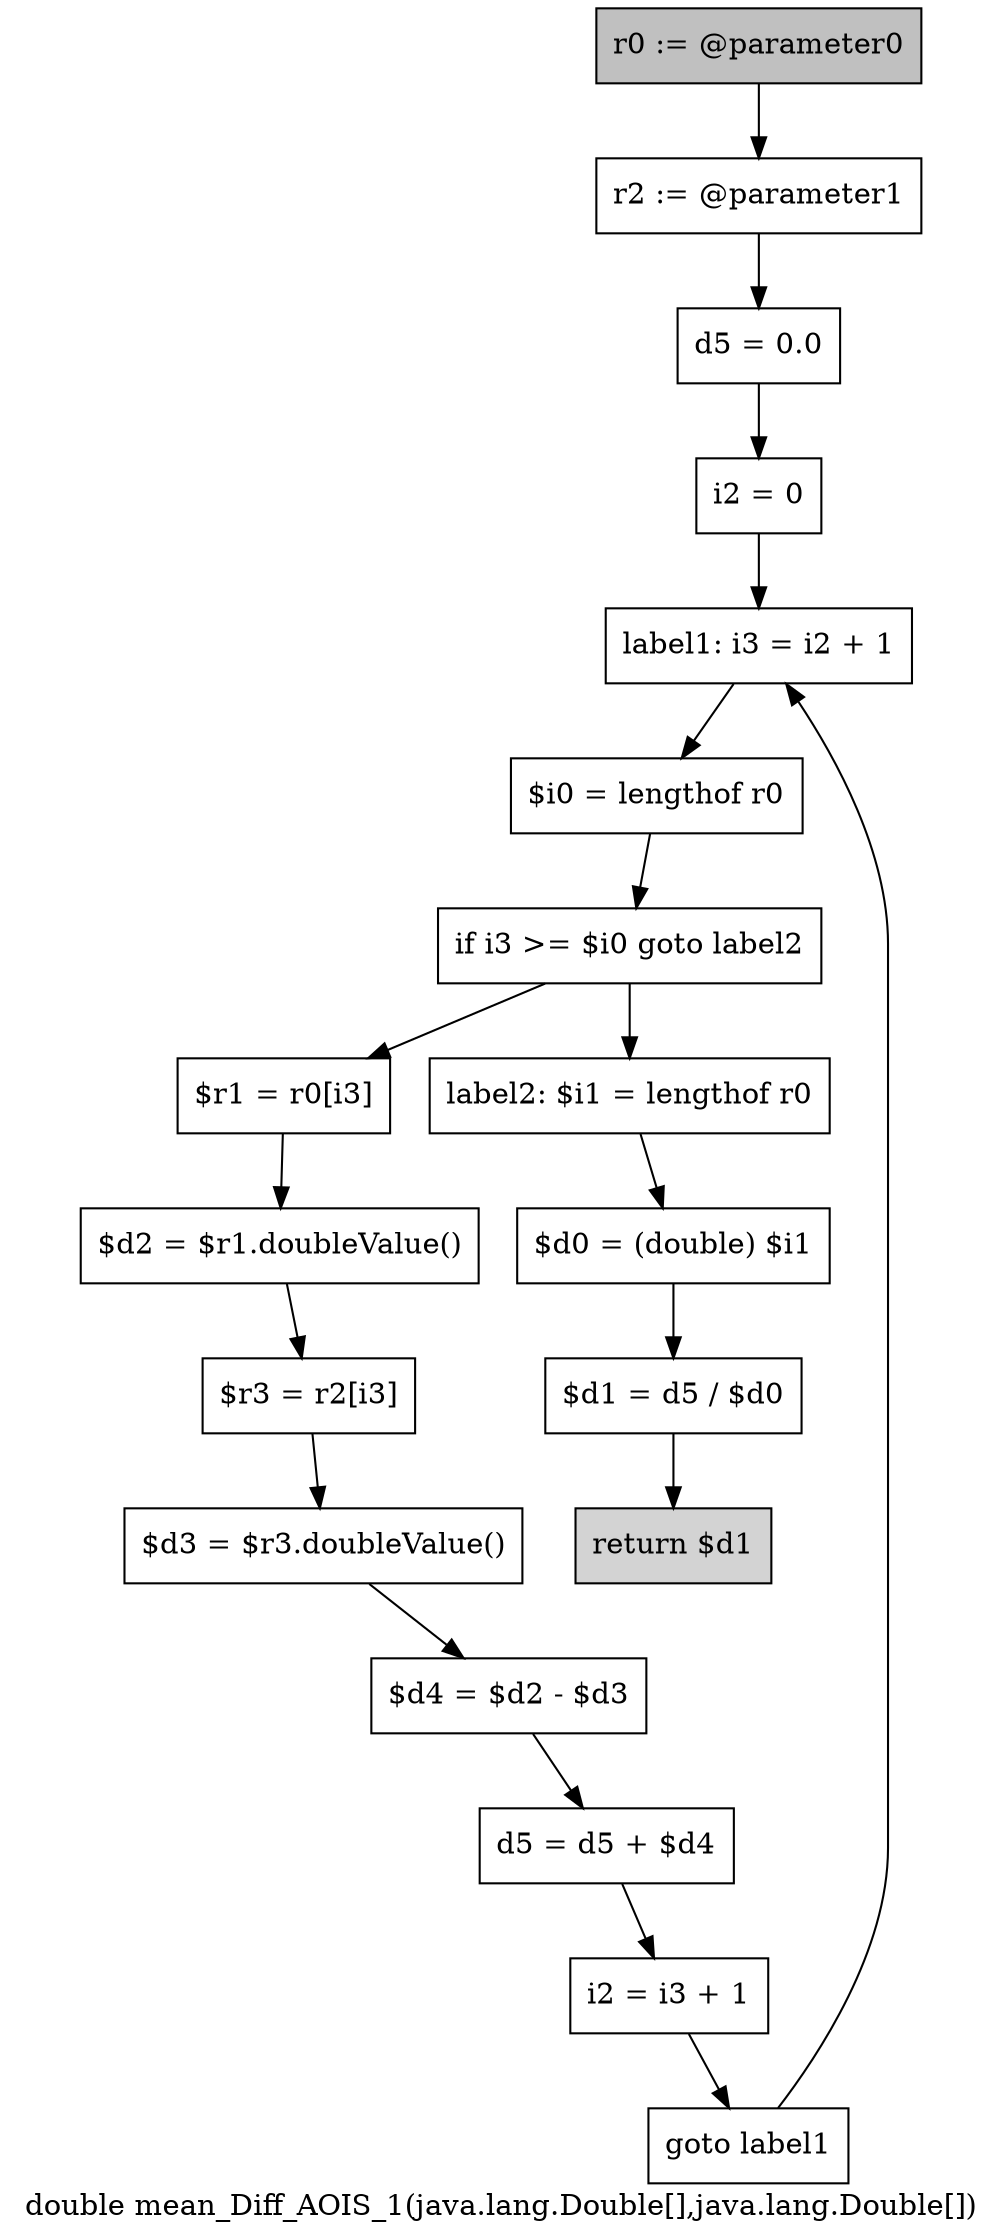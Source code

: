 digraph "double mean_Diff_AOIS_1(java.lang.Double[],java.lang.Double[])" {
    label="double mean_Diff_AOIS_1(java.lang.Double[],java.lang.Double[])";
    node [shape=box];
    "0" [style=filled,fillcolor=gray,label="r0 := @parameter0",];
    "1" [label="r2 := @parameter1",];
    "0"->"1";
    "2" [label="d5 = 0.0",];
    "1"->"2";
    "3" [label="i2 = 0",];
    "2"->"3";
    "4" [label="label1: i3 = i2 + 1",];
    "3"->"4";
    "5" [label="$i0 = lengthof r0",];
    "4"->"5";
    "6" [label="if i3 >= $i0 goto label2",];
    "5"->"6";
    "7" [label="$r1 = r0[i3]",];
    "6"->"7";
    "15" [label="label2: $i1 = lengthof r0",];
    "6"->"15";
    "8" [label="$d2 = $r1.doubleValue()",];
    "7"->"8";
    "9" [label="$r3 = r2[i3]",];
    "8"->"9";
    "10" [label="$d3 = $r3.doubleValue()",];
    "9"->"10";
    "11" [label="$d4 = $d2 - $d3",];
    "10"->"11";
    "12" [label="d5 = d5 + $d4",];
    "11"->"12";
    "13" [label="i2 = i3 + 1",];
    "12"->"13";
    "14" [label="goto label1",];
    "13"->"14";
    "14"->"4";
    "16" [label="$d0 = (double) $i1",];
    "15"->"16";
    "17" [label="$d1 = d5 / $d0",];
    "16"->"17";
    "18" [style=filled,fillcolor=lightgray,label="return $d1",];
    "17"->"18";
}
